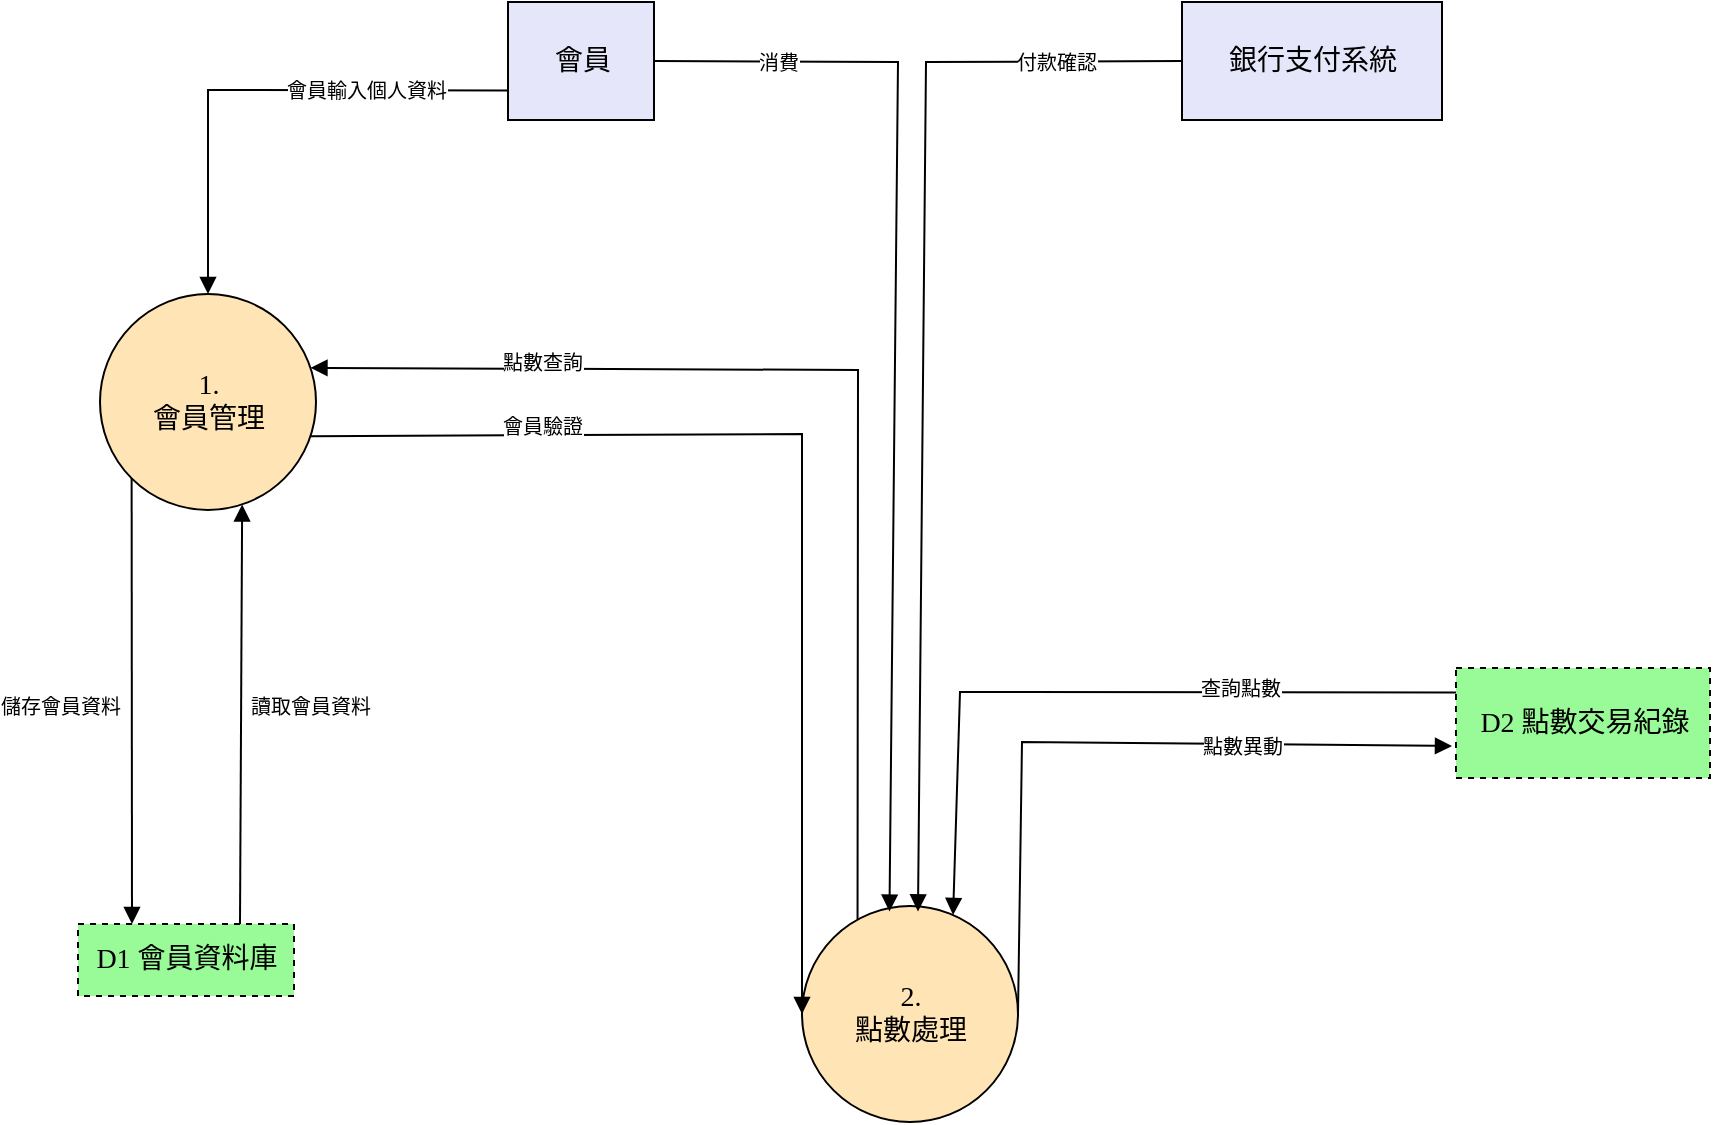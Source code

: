 <mxfile version="24.7.17">
  <diagram id="bO28bJGwZdDytMCYZjy-" name="第 1 页">
    <mxGraphModel dx="1276" dy="606" grid="0" gridSize="10" guides="1" tooltips="1" connect="1" arrows="1" fold="1" page="1" pageScale="1" pageWidth="1700" pageHeight="1100" math="0" shadow="0">
      <root>
        <mxCell id="0" />
        <mxCell id="1" parent="0" />
        <mxCell id="node1" value="&lt;font style=&#39;font-size: 14.0px;&#39; face=&#39;Microsoft JhengHei&#39; color=&#39;#000000&#39;&gt;會員&lt;/font&gt;" style="verticalAlign=middle;html=1;rounded=0;labelBackgroundColor=none;strokeColor=black;fillColor=#e6e6fa;strokeWidth=1;dashed=0;" parent="1" vertex="1">
          <mxGeometry x="481" y="205" width="73" height="59" as="geometry" />
        </mxCell>
        <mxCell id="node10" value="&lt;font style=&#39;font-size: 14.0px;&#39; face=&#39;Microsoft JhengHei&#39; color=&#39;#000000&#39;&gt;1.&lt;br/&gt;會員管理&lt;/font&gt;" style="ellipse;aspect=fixed;verticalAlign=middle;html=1;rounded=0;labelBackgroundColor=none;strokeColor=black;fillColor=#ffe4b5;strokeWidth=1;dashed=0;" parent="1" vertex="1">
          <mxGeometry x="277" y="351" width="108" height="108" as="geometry" />
        </mxCell>
        <mxCell id="node11" value="&lt;font style=&#39;font-size: 14.0px;&#39; face=&#39;Microsoft JhengHei&#39; color=&#39;#000000&#39;&gt;2.&lt;br/&gt;點數處理&lt;/font&gt;" style="ellipse;aspect=fixed;verticalAlign=middle;html=1;rounded=0;labelBackgroundColor=none;strokeColor=black;fillColor=#ffe4b5;strokeWidth=1;dashed=0;" parent="1" vertex="1">
          <mxGeometry x="628" y="657" width="108" height="108" as="geometry" />
        </mxCell>
        <mxCell id="node4" value="&lt;font style=&#39;font-size: 14.0px;&#39; face=&#39;Microsoft JhengHei&#39; color=&#39;#000000&#39;&gt;銀行支付系統&lt;/font&gt;" style="verticalAlign=middle;html=1;rounded=0;labelBackgroundColor=none;strokeColor=black;fillColor=#e6e6fa;strokeWidth=1;dashed=0;" parent="1" vertex="1">
          <mxGeometry x="818" y="205" width="130" height="59" as="geometry" />
        </mxCell>
        <mxCell id="node5" value="&lt;font style=&#39;font-size: 14.0px;&#39; face=&#39;Microsoft JhengHei&#39; color=&#39;#000000&#39;&gt;D1 會員資料庫&lt;/font&gt;" style="verticalAlign=middle;html=1;rounded=0;labelBackgroundColor=none;strokeColor=black;fillColor=#98fb98;strokeWidth=1;dashed=1;" parent="1" vertex="1">
          <mxGeometry x="266" y="666" width="108" height="36" as="geometry" />
        </mxCell>
        <mxCell id="node6" value="&lt;font style=&#39;font-size: 14.0px;&#39; face=&#39;Microsoft JhengHei&#39; color=&#39;#000000&#39;&gt;D2 點數交易紀錄&lt;/font&gt;" style="verticalAlign=middle;html=1;rounded=0;labelBackgroundColor=none;strokeColor=black;fillColor=#98fb98;strokeWidth=1;dashed=1;" parent="1" vertex="1">
          <mxGeometry x="955" y="538" width="127" height="55" as="geometry" />
        </mxCell>
        <mxCell id="edge1" style="html=1;endArrow=block;dashed=0;endFill=1;startArrow=none;startFill=0;fillColor=black;strokeColor=black;strokeWidth=1;rounded=0;exitX=0;exitY=0.75;entryX=0.5;entryY=0.0;exitDx=0;exitDy=0;" parent="1" source="node1" target="node10" edge="1">
          <mxGeometry relative="1" as="geometry">
            <mxPoint x="525.28" y="235" as="sourcePoint" />
            <mxPoint x="335" y="336.65" as="targetPoint" />
            <Array as="points">
              <mxPoint x="331" y="249" />
            </Array>
          </mxGeometry>
        </mxCell>
        <mxCell id="label_edge1" value="&lt;font face=&quot;Microsoft JhengHei&quot;&gt;&lt;span style=&quot;font-size: 10px;&quot;&gt;會員輸入個人資料&lt;/span&gt;&lt;/font&gt;" style="edgeLabel;html=1;align=center;verticalAlign=bottom;resizable=0;points=[];" parent="edge1" vertex="1" connectable="0">
          <mxGeometry relative="1" as="geometry">
            <mxPoint x="55" y="8" as="offset" />
          </mxGeometry>
        </mxCell>
        <mxCell id="edge2" style="html=1;endArrow=block;dashed=0;endFill=1;startArrow=none;startFill=0;fillColor=black;strokeColor=black;strokeWidth=1;rounded=0;exitX=1;exitY=0.5;entryX=0.405;entryY=0.026;exitDx=0;exitDy=0;entryDx=0;entryDy=0;entryPerimeter=0;" parent="1" source="node1" target="node11" edge="1">
          <mxGeometry relative="1" as="geometry">
            <mxPoint x="606" y="232.302" as="sourcePoint" />
            <mxPoint x="672.654" y="656.995" as="targetPoint" />
            <Array as="points">
              <mxPoint x="676" y="235" />
            </Array>
          </mxGeometry>
        </mxCell>
        <mxCell id="label_edge2" value="&lt;font style=&#39;font-size: 10.0px;&#39; face=&#39;Microsoft JhengHei&#39; color=&#39;#000000&#39;&gt; 消費&lt;/font&gt;" style="edgeLabel;html=1;align=center;verticalAlign=bottom;resizable=0;points=[];" parent="edge2" vertex="1" connectable="0">
          <mxGeometry relative="1" as="geometry">
            <mxPoint x="-59" y="-143" as="offset" />
          </mxGeometry>
        </mxCell>
        <mxCell id="edge5" style="html=1;endArrow=block;dashed=0;endFill=1;startArrow=none;startFill=0;fillColor=black;strokeColor=black;strokeWidth=1;rounded=0;exitX=0;exitY=0.5;entryX=0.583;entryY=0.0;exitDx=0;exitDy=0;" parent="1" source="node4" edge="1">
          <mxGeometry relative="1" as="geometry">
            <mxPoint x="804.25" y="359.5" as="sourcePoint" />
            <mxPoint x="685.999" y="659.713" as="targetPoint" />
            <Array as="points">
              <mxPoint x="690" y="235" />
            </Array>
          </mxGeometry>
        </mxCell>
        <mxCell id="label_edge5" value="&lt;font style=&#39;font-size: 10.0px;&#39; face=&#39;Microsoft JhengHei&#39; color=&#39;#000000&#39;&gt; 付款確認&lt;/font&gt;" style="edgeLabel;html=1;align=center;verticalAlign=bottom;resizable=0;points=[];" parent="edge5" vertex="1" connectable="0">
          <mxGeometry relative="1" as="geometry">
            <mxPoint x="66" y="-140" as="offset" />
          </mxGeometry>
        </mxCell>
        <mxCell id="edge16" style="html=1;endArrow=block;dashed=0;endFill=1;startArrow=none;startFill=0;fillColor=black;strokeColor=black;strokeWidth=1;rounded=0;entryX=0.667;entryY=1.0;exitX=0.75;exitY=0;exitDx=0;exitDy=0;" parent="1" source="node5" target="node10" edge="1">
          <mxGeometry relative="1" as="geometry">
            <mxPoint x="352" y="666" as="sourcePoint" />
            <mxPoint x="353" y="462.16" as="targetPoint" />
            <Array as="points" />
          </mxGeometry>
        </mxCell>
        <mxCell id="label_edge16" value="&lt;font style=&#39;font-size: 10.0px;&#39; face=&#39;Microsoft JhengHei&#39; color=&#39;#000000&#39;&gt; 讀取會員資料&lt;/font&gt;" style="edgeLabel;html=1;align=center;verticalAlign=bottom;resizable=0;points=[];" parent="edge16" vertex="1" connectable="0">
          <mxGeometry relative="1" as="geometry">
            <mxPoint x="34" y="4" as="offset" />
          </mxGeometry>
        </mxCell>
        <mxCell id="edge17" style="html=1;endArrow=block;dashed=0;endFill=1;startArrow=none;startFill=0;fillColor=black;strokeColor=black;strokeWidth=1;rounded=0;exitX=0.0;exitY=0.222;entryX=0.722;entryY=0.0;" parent="1" source="node6" target="node11" edge="1">
          <mxGeometry relative="1" as="geometry">
            <mxPoint x="847.92" y="546" as="sourcePoint" />
            <mxPoint x="706" y="652.39" as="targetPoint" />
            <Array as="points">
              <mxPoint x="707" y="550" />
            </Array>
          </mxGeometry>
        </mxCell>
        <mxCell id="label_edge17" value="&lt;font style=&#39;font-size: 10.0px;&#39; face=&#39;Microsoft JhengHei&#39; color=&#39;#000000&#39;&gt; 查詢點數&lt;/font&gt;" style="edgeLabel;html=1;align=center;verticalAlign=bottom;resizable=0;points=[];" parent="edge17" vertex="1" connectable="0">
          <mxGeometry relative="1" as="geometry">
            <mxPoint x="72" y="6" as="offset" />
          </mxGeometry>
        </mxCell>
        <mxCell id="edge7" style="html=1;endArrow=block;dashed=0;endFill=1;startArrow=none;startFill=0;fillColor=black;strokeColor=black;strokeWidth=1;rounded=0;exitX=0;exitY=1;exitDx=0;exitDy=0;entryX=0.25;entryY=0;entryDx=0;entryDy=0;" parent="1" source="node10" target="node5" edge="1">
          <mxGeometry relative="1" as="geometry">
            <mxPoint x="317" y="452.18" as="sourcePoint" />
            <mxPoint x="204.07" y="560" as="targetPoint" />
            <Array as="points" />
          </mxGeometry>
        </mxCell>
        <mxCell id="label_edge7" value="&lt;font style=&#39;font-size: 10.0px;&#39; face=&#39;Microsoft JhengHei&#39; color=&#39;#000000&#39;&gt; 儲存會員資料&lt;/font&gt;" style="edgeLabel;html=1;align=center;verticalAlign=bottom;resizable=0;points=[];" parent="edge7" vertex="1" connectable="0">
          <mxGeometry relative="1" as="geometry">
            <mxPoint x="-36" y="11" as="offset" />
          </mxGeometry>
        </mxCell>
        <mxCell id="edge6" style="html=1;endArrow=block;dashed=0;endFill=1;startArrow=none;startFill=0;fillColor=black;strokeColor=black;strokeWidth=1;rounded=0;exitX=1.0;exitY=0.667;entryX=0;entryY=0.5;entryDx=0;entryDy=0;" parent="1" source="node10" target="node11" edge="1">
          <mxGeometry relative="1" as="geometry">
            <mxPoint x="386.05" y="419" as="sourcePoint" />
            <mxPoint x="640" y="666.93" as="targetPoint" />
            <Array as="points">
              <mxPoint x="628" y="421" />
            </Array>
          </mxGeometry>
        </mxCell>
        <mxCell id="label_edge6" value="&lt;font style=&#39;font-size: 10.0px;&#39; face=&#39;Microsoft JhengHei&#39; color=&#39;#000000&#39;&gt; 會員驗證&lt;/font&gt;" style="edgeLabel;html=1;align=center;verticalAlign=bottom;resizable=0;points=[];" parent="edge6" vertex="1" connectable="0">
          <mxGeometry relative="1" as="geometry">
            <mxPoint x="-130" y="-18" as="offset" />
          </mxGeometry>
        </mxCell>
        <mxCell id="edge9" style="html=1;endArrow=block;dashed=0;endFill=1;startArrow=none;startFill=0;fillColor=black;strokeColor=black;strokeWidth=1;rounded=0;exitX=1;exitY=0.5;exitDx=0;exitDy=0;" parent="1" source="node11" edge="1">
          <mxGeometry relative="1" as="geometry">
            <mxPoint x="727" y="666" as="sourcePoint" />
            <mxPoint x="953" y="577" as="targetPoint" />
            <Array as="points">
              <mxPoint x="738" y="575" />
            </Array>
          </mxGeometry>
        </mxCell>
        <mxCell id="label_edge9" value="&lt;font style=&#39;font-size: 10.0px;&#39; face=&#39;Microsoft JhengHei&#39; color=&#39;#000000&#39;&gt; 點數異動&lt;/font&gt;" style="edgeLabel;html=1;align=center;verticalAlign=bottom;resizable=0;points=[];" parent="edge9" vertex="1" connectable="0">
          <mxGeometry relative="1" as="geometry">
            <mxPoint x="70" y="10" as="offset" />
          </mxGeometry>
        </mxCell>
        <mxCell id="edge8" style="html=1;endArrow=block;dashed=0;endFill=1;startArrow=none;startFill=0;fillColor=black;strokeColor=black;strokeWidth=1;rounded=0;exitX=0.222;exitY=0.0;entryX=1.0;entryY=0.333;" parent="1" source="node11" target="node10" edge="1">
          <mxGeometry relative="1" as="geometry">
            <mxPoint x="652" y="666.08" as="sourcePoint" />
            <mxPoint x="395.93" y="383" as="targetPoint" />
            <Array as="points">
              <mxPoint x="656" y="389" />
            </Array>
          </mxGeometry>
        </mxCell>
        <mxCell id="label_edge8" value="&lt;font style=&#39;font-size: 10.0px;&#39; face=&#39;Microsoft JhengHei&#39; color=&#39;#000000&#39;&gt; 點數查詢&lt;/font&gt;" style="edgeLabel;html=1;align=center;verticalAlign=bottom;resizable=0;points=[];" parent="edge8" vertex="1" connectable="0">
          <mxGeometry relative="1" as="geometry">
            <mxPoint x="-158" y="4" as="offset" />
          </mxGeometry>
        </mxCell>
      </root>
    </mxGraphModel>
  </diagram>
</mxfile>
